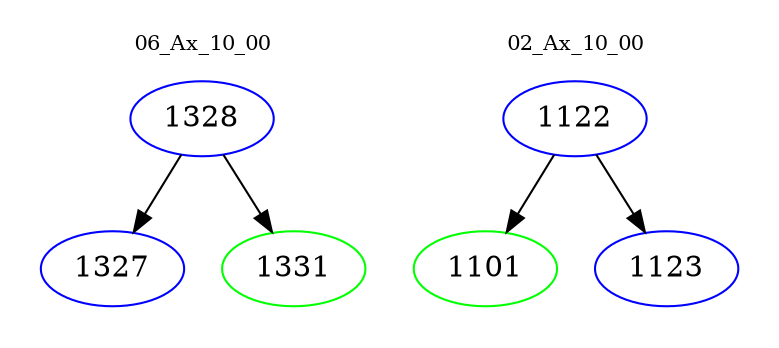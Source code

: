 digraph{
subgraph cluster_0 {
color = white
label = "06_Ax_10_00";
fontsize=10;
T0_1328 [label="1328", color="blue"]
T0_1328 -> T0_1327 [color="black"]
T0_1327 [label="1327", color="blue"]
T0_1328 -> T0_1331 [color="black"]
T0_1331 [label="1331", color="green"]
}
subgraph cluster_1 {
color = white
label = "02_Ax_10_00";
fontsize=10;
T1_1122 [label="1122", color="blue"]
T1_1122 -> T1_1101 [color="black"]
T1_1101 [label="1101", color="green"]
T1_1122 -> T1_1123 [color="black"]
T1_1123 [label="1123", color="blue"]
}
}
